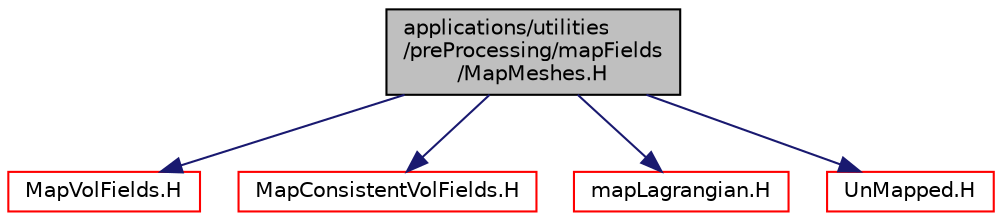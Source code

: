 digraph "applications/utilities/preProcessing/mapFields/MapMeshes.H"
{
  bgcolor="transparent";
  edge [fontname="Helvetica",fontsize="10",labelfontname="Helvetica",labelfontsize="10"];
  node [fontname="Helvetica",fontsize="10",shape=record];
  Node1 [label="applications/utilities\l/preProcessing/mapFields\l/MapMeshes.H",height=0.2,width=0.4,color="black", fillcolor="grey75", style="filled", fontcolor="black"];
  Node1 -> Node2 [color="midnightblue",fontsize="10",style="solid",fontname="Helvetica"];
  Node2 [label="MapVolFields.H",height=0.2,width=0.4,color="red",URL="$a04666.html"];
  Node1 -> Node3 [color="midnightblue",fontsize="10",style="solid",fontname="Helvetica"];
  Node3 [label="MapConsistentVolFields.H",height=0.2,width=0.4,color="red",URL="$a04656.html"];
  Node1 -> Node4 [color="midnightblue",fontsize="10",style="solid",fontname="Helvetica"];
  Node4 [label="mapLagrangian.H",height=0.2,width=0.4,color="red",URL="$a04660.html",tooltip="Maps lagrangian positions and fields. "];
  Node1 -> Node5 [color="midnightblue",fontsize="10",style="solid",fontname="Helvetica"];
  Node5 [label="UnMapped.H",height=0.2,width=0.4,color="red",URL="$a04670.html"];
}
